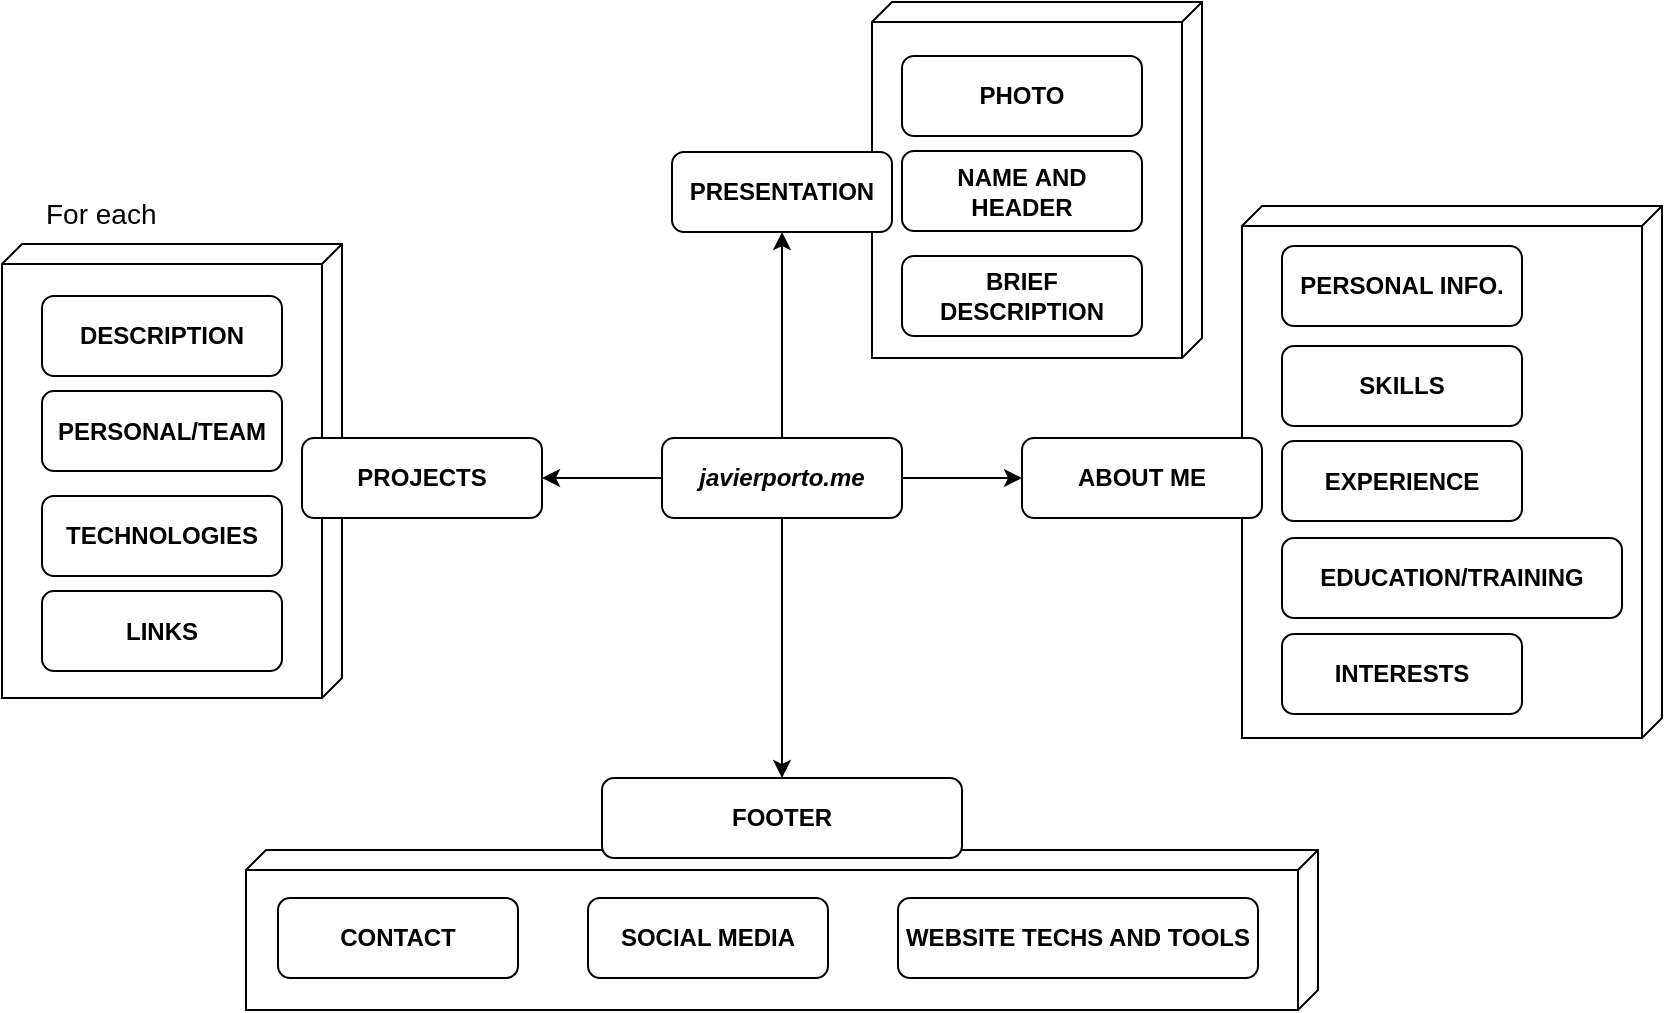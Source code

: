 <mxfile version="11.1.1" type="device"><diagram id="257ueOEIeUX6LsqeVuvT" name="Page-1"><mxGraphModel dx="1422" dy="771" grid="1" gridSize="10" guides="1" tooltips="1" connect="1" arrows="1" fold="1" page="1" pageScale="1" pageWidth="827" pageHeight="1169" math="0" shadow="0"><root><mxCell id="0"/><mxCell id="1" parent="0"/><mxCell id="y9HRNMQJ2pLYP8iIA-a1-37" value="" style="verticalAlign=top;align=left;spacingTop=8;spacingLeft=2;spacingRight=12;shape=cube;size=10;direction=south;fontStyle=4;html=1;" vertex="1" parent="1"><mxGeometry x="122" y="566" width="536" height="80" as="geometry"/></mxCell><mxCell id="y9HRNMQJ2pLYP8iIA-a1-35" value="" style="verticalAlign=top;align=left;spacingTop=8;spacingLeft=2;spacingRight=12;shape=cube;size=10;direction=south;fontStyle=4;html=1;" vertex="1" parent="1"><mxGeometry x="620" y="244" width="210" height="266" as="geometry"/></mxCell><mxCell id="y9HRNMQJ2pLYP8iIA-a1-34" value="" style="verticalAlign=top;align=left;spacingTop=8;spacingLeft=2;spacingRight=12;shape=cube;size=10;direction=south;fontStyle=4;html=1;" vertex="1" parent="1"><mxGeometry x="435" y="142" width="165" height="178" as="geometry"/></mxCell><mxCell id="y9HRNMQJ2pLYP8iIA-a1-30" value="" style="verticalAlign=top;align=left;spacingTop=8;spacingLeft=2;spacingRight=12;shape=cube;size=10;direction=south;fontStyle=4;html=1;" vertex="1" parent="1"><mxGeometry y="263" width="170" height="227" as="geometry"/></mxCell><mxCell id="y9HRNMQJ2pLYP8iIA-a1-1" value="&lt;b&gt;CONTACT&lt;/b&gt;" style="rounded=1;whiteSpace=wrap;html=1;" vertex="1" parent="1"><mxGeometry x="138" y="590" width="120" height="40" as="geometry"/></mxCell><mxCell id="y9HRNMQJ2pLYP8iIA-a1-25" style="edgeStyle=orthogonalEdgeStyle;rounded=0;orthogonalLoop=1;jettySize=auto;html=1;entryX=0.5;entryY=1;entryDx=0;entryDy=0;" edge="1" parent="1" source="y9HRNMQJ2pLYP8iIA-a1-2" target="y9HRNMQJ2pLYP8iIA-a1-10"><mxGeometry relative="1" as="geometry"/></mxCell><mxCell id="y9HRNMQJ2pLYP8iIA-a1-31" style="edgeStyle=orthogonalEdgeStyle;rounded=0;orthogonalLoop=1;jettySize=auto;html=1;entryX=0;entryY=0.5;entryDx=0;entryDy=0;fontSize=14;" edge="1" parent="1" source="y9HRNMQJ2pLYP8iIA-a1-2" target="y9HRNMQJ2pLYP8iIA-a1-4"><mxGeometry relative="1" as="geometry"/></mxCell><mxCell id="y9HRNMQJ2pLYP8iIA-a1-33" style="edgeStyle=orthogonalEdgeStyle;rounded=0;orthogonalLoop=1;jettySize=auto;html=1;entryX=1;entryY=0.5;entryDx=0;entryDy=0;fontSize=14;" edge="1" parent="1" source="y9HRNMQJ2pLYP8iIA-a1-2" target="y9HRNMQJ2pLYP8iIA-a1-11"><mxGeometry relative="1" as="geometry"/></mxCell><mxCell id="y9HRNMQJ2pLYP8iIA-a1-38" style="edgeStyle=orthogonalEdgeStyle;rounded=0;orthogonalLoop=1;jettySize=auto;html=1;fontSize=14;" edge="1" parent="1" source="y9HRNMQJ2pLYP8iIA-a1-2" target="y9HRNMQJ2pLYP8iIA-a1-36"><mxGeometry relative="1" as="geometry"/></mxCell><mxCell id="y9HRNMQJ2pLYP8iIA-a1-2" value="&lt;b&gt;&lt;i&gt;javierporto.me&lt;/i&gt;&lt;/b&gt;" style="rounded=1;whiteSpace=wrap;html=1;" vertex="1" parent="1"><mxGeometry x="330" y="360" width="120" height="40" as="geometry"/></mxCell><mxCell id="y9HRNMQJ2pLYP8iIA-a1-3" value="&lt;b&gt;DESCRIPTION&lt;/b&gt;" style="rounded=1;whiteSpace=wrap;html=1;" vertex="1" parent="1"><mxGeometry x="20" y="289" width="120" height="40" as="geometry"/></mxCell><mxCell id="y9HRNMQJ2pLYP8iIA-a1-4" value="&lt;b&gt;ABOUT ME&lt;/b&gt;" style="rounded=1;whiteSpace=wrap;html=1;" vertex="1" parent="1"><mxGeometry x="510" y="360" width="120" height="40" as="geometry"/></mxCell><mxCell id="y9HRNMQJ2pLYP8iIA-a1-6" value="PERSONAL INFO." style="rounded=1;whiteSpace=wrap;html=1;fontStyle=1" vertex="1" parent="1"><mxGeometry x="640" y="264" width="120" height="40" as="geometry"/></mxCell><mxCell id="y9HRNMQJ2pLYP8iIA-a1-7" value="SKILLS" style="rounded=1;whiteSpace=wrap;html=1;fontStyle=1" vertex="1" parent="1"><mxGeometry x="640" y="314" width="120" height="40" as="geometry"/></mxCell><mxCell id="y9HRNMQJ2pLYP8iIA-a1-8" value="EXPERIENCE" style="rounded=1;whiteSpace=wrap;html=1;fontStyle=1" vertex="1" parent="1"><mxGeometry x="640" y="361.5" width="120" height="40" as="geometry"/></mxCell><mxCell id="y9HRNMQJ2pLYP8iIA-a1-9" value="INTERESTS" style="rounded=1;whiteSpace=wrap;html=1;fontStyle=1" vertex="1" parent="1"><mxGeometry x="640" y="458" width="120" height="40" as="geometry"/></mxCell><mxCell id="y9HRNMQJ2pLYP8iIA-a1-12" value="&lt;b&gt;PERSONAL/TEAM&lt;/b&gt;" style="rounded=1;whiteSpace=wrap;html=1;" vertex="1" parent="1"><mxGeometry x="20" y="336.5" width="120" height="40" as="geometry"/></mxCell><mxCell id="y9HRNMQJ2pLYP8iIA-a1-13" value="&lt;b&gt;TECHNOLOGIES&lt;/b&gt;" style="rounded=1;whiteSpace=wrap;html=1;" vertex="1" parent="1"><mxGeometry x="20" y="389" width="120" height="40" as="geometry"/></mxCell><mxCell id="y9HRNMQJ2pLYP8iIA-a1-14" value="&lt;b&gt;LINKS&lt;/b&gt;" style="rounded=1;whiteSpace=wrap;html=1;" vertex="1" parent="1"><mxGeometry x="20" y="436.5" width="120" height="40" as="geometry"/></mxCell><mxCell id="y9HRNMQJ2pLYP8iIA-a1-15" value="&lt;b&gt;EDUCATION/TRAINING&lt;/b&gt;" style="rounded=1;whiteSpace=wrap;html=1;" vertex="1" parent="1"><mxGeometry x="640" y="410" width="170" height="40" as="geometry"/></mxCell><mxCell id="y9HRNMQJ2pLYP8iIA-a1-11" value="&lt;b&gt;PROJECTS&lt;/b&gt;" style="rounded=1;whiteSpace=wrap;html=1;" vertex="1" parent="1"><mxGeometry x="150" y="360" width="120" height="40" as="geometry"/></mxCell><mxCell id="y9HRNMQJ2pLYP8iIA-a1-16" value="&lt;b&gt;SOCIAL MEDIA&lt;/b&gt;" style="rounded=1;whiteSpace=wrap;html=1;" vertex="1" parent="1"><mxGeometry x="293" y="590" width="120" height="40" as="geometry"/></mxCell><mxCell id="y9HRNMQJ2pLYP8iIA-a1-17" value="&lt;b&gt;WEBSITE TECHS AND TOOLS&lt;/b&gt;" style="rounded=1;whiteSpace=wrap;html=1;" vertex="1" parent="1"><mxGeometry x="448" y="590" width="180" height="40" as="geometry"/></mxCell><mxCell id="y9HRNMQJ2pLYP8iIA-a1-21" value="&lt;b&gt;PHOTO&lt;/b&gt;" style="rounded=1;whiteSpace=wrap;html=1;" vertex="1" parent="1"><mxGeometry x="450" y="169" width="120" height="40" as="geometry"/></mxCell><mxCell id="y9HRNMQJ2pLYP8iIA-a1-22" value="&lt;b&gt;NAME&lt;/b&gt; &lt;b&gt;AND HEADER&lt;/b&gt;" style="rounded=1;whiteSpace=wrap;html=1;" vertex="1" parent="1"><mxGeometry x="450" y="216.5" width="120" height="40" as="geometry"/></mxCell><mxCell id="y9HRNMQJ2pLYP8iIA-a1-24" value="&lt;b&gt;BRIEF DESCRIPTION&lt;/b&gt;" style="rounded=1;whiteSpace=wrap;html=1;" vertex="1" parent="1"><mxGeometry x="450" y="269" width="120" height="40" as="geometry"/></mxCell><mxCell id="y9HRNMQJ2pLYP8iIA-a1-10" value="&lt;b&gt;PRESENTATION&lt;/b&gt;" style="rounded=1;whiteSpace=wrap;html=1;" vertex="1" parent="1"><mxGeometry x="335" y="217" width="110" height="40" as="geometry"/></mxCell><mxCell id="y9HRNMQJ2pLYP8iIA-a1-27" value="For each" style="text;html=1;resizable=0;points=[];autosize=1;align=left;verticalAlign=top;spacingTop=-4;fontSize=14;" vertex="1" parent="1"><mxGeometry x="20" y="236.5" width="60" height="20" as="geometry"/></mxCell><mxCell id="y9HRNMQJ2pLYP8iIA-a1-36" value="&lt;b&gt;FOOTER&lt;/b&gt;" style="rounded=1;whiteSpace=wrap;html=1;" vertex="1" parent="1"><mxGeometry x="300" y="530" width="180" height="40" as="geometry"/></mxCell></root></mxGraphModel></diagram></mxfile>